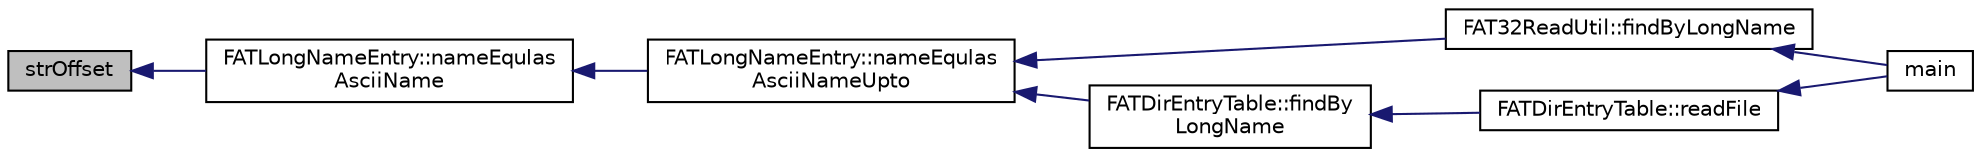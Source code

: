 digraph "strOffset"
{
  edge [fontname="Helvetica",fontsize="10",labelfontname="Helvetica",labelfontsize="10"];
  node [fontname="Helvetica",fontsize="10",shape=record];
  rankdir="LR";
  Node39 [label="strOffset",height=0.2,width=0.4,color="black", fillcolor="grey75", style="filled", fontcolor="black"];
  Node39 -> Node40 [dir="back",color="midnightblue",fontsize="10",style="solid",fontname="Helvetica"];
  Node40 [label="FATLongNameEntry::nameEqulas\lAsciiName",height=0.2,width=0.4,color="black", fillcolor="white", style="filled",URL="$d7/d61/class_f_a_t_long_name_entry.html#a87f35a462137f6b59f36459a74554d1f"];
  Node40 -> Node41 [dir="back",color="midnightblue",fontsize="10",style="solid",fontname="Helvetica"];
  Node41 [label="FATLongNameEntry::nameEqulas\lAsciiNameUpto",height=0.2,width=0.4,color="black", fillcolor="white", style="filled",URL="$d7/d61/class_f_a_t_long_name_entry.html#a38b2a992b1ace06829ae9f5020c45011"];
  Node41 -> Node42 [dir="back",color="midnightblue",fontsize="10",style="solid",fontname="Helvetica"];
  Node42 [label="FAT32ReadUtil::findByLongName",height=0.2,width=0.4,color="black", fillcolor="white", style="filled",URL="$d5/db1/class_f_a_t32_read_util.html#ab8e4ea1ab59d70f92b681cdac7a5db70"];
  Node42 -> Node43 [dir="back",color="midnightblue",fontsize="10",style="solid",fontname="Helvetica"];
  Node43 [label="main",height=0.2,width=0.4,color="black", fillcolor="white", style="filled",URL="$d2/d27/main__fat__test_8cpp.html#ae66f6b31b5ad750f1fe042a706a4e3d4"];
  Node41 -> Node44 [dir="back",color="midnightblue",fontsize="10",style="solid",fontname="Helvetica"];
  Node44 [label="FATDirEntryTable::findBy\lLongName",height=0.2,width=0.4,color="black", fillcolor="white", style="filled",URL="$d9/d43/class_f_a_t_dir_entry_table.html#aba69868e6197a2f75621eff3d448375b"];
  Node44 -> Node45 [dir="back",color="midnightblue",fontsize="10",style="solid",fontname="Helvetica"];
  Node45 [label="FATDirEntryTable::readFile",height=0.2,width=0.4,color="black", fillcolor="white", style="filled",URL="$d9/d43/class_f_a_t_dir_entry_table.html#a9530e4a8c8ac7be7dd5cf578acef39c9"];
  Node45 -> Node43 [dir="back",color="midnightblue",fontsize="10",style="solid",fontname="Helvetica"];
}
